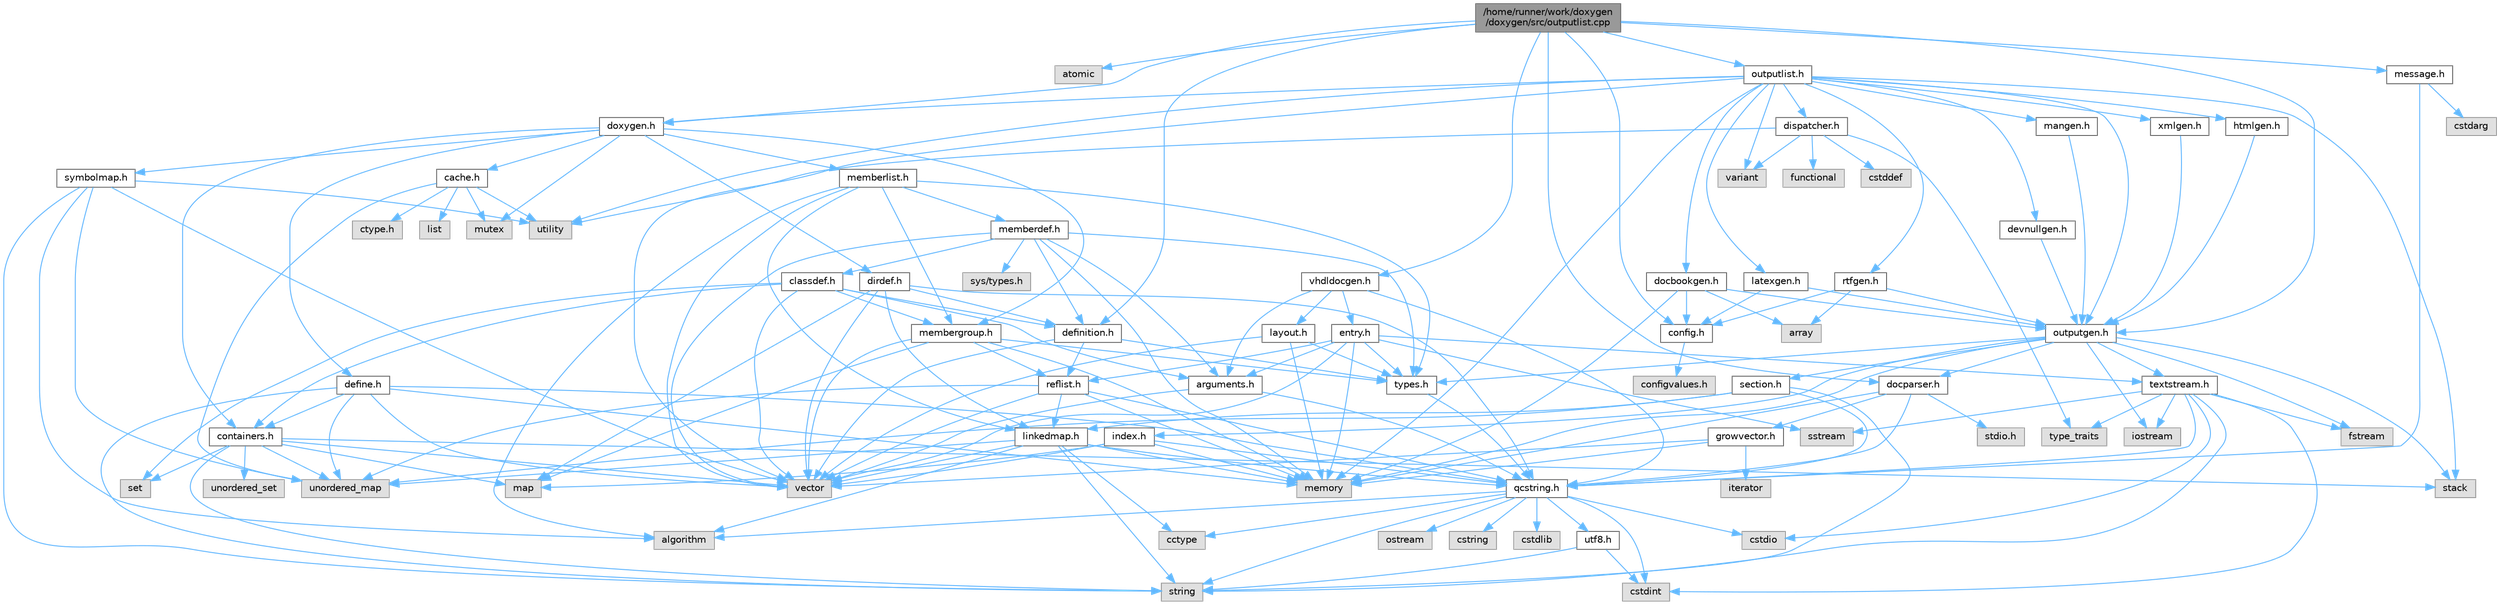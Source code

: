 digraph "/home/runner/work/doxygen/doxygen/src/outputlist.cpp"
{
 // INTERACTIVE_SVG=YES
 // LATEX_PDF_SIZE
  bgcolor="transparent";
  edge [fontname=Helvetica,fontsize=10,labelfontname=Helvetica,labelfontsize=10];
  node [fontname=Helvetica,fontsize=10,shape=box,height=0.2,width=0.4];
  Node1 [id="Node000001",label="/home/runner/work/doxygen\l/doxygen/src/outputlist.cpp",height=0.2,width=0.4,color="gray40", fillcolor="grey60", style="filled", fontcolor="black",tooltip=" "];
  Node1 -> Node2 [id="edge1_Node000001_Node000002",color="steelblue1",style="solid",tooltip=" "];
  Node2 [id="Node000002",label="atomic",height=0.2,width=0.4,color="grey60", fillcolor="#E0E0E0", style="filled",tooltip=" "];
  Node1 -> Node3 [id="edge2_Node000001_Node000003",color="steelblue1",style="solid",tooltip=" "];
  Node3 [id="Node000003",label="outputlist.h",height=0.2,width=0.4,color="grey40", fillcolor="white", style="filled",URL="$d2/db9/outputlist_8h.html",tooltip=" "];
  Node3 -> Node4 [id="edge3_Node000003_Node000004",color="steelblue1",style="solid",tooltip=" "];
  Node4 [id="Node000004",label="utility",height=0.2,width=0.4,color="grey60", fillcolor="#E0E0E0", style="filled",tooltip=" "];
  Node3 -> Node5 [id="edge4_Node000003_Node000005",color="steelblue1",style="solid",tooltip=" "];
  Node5 [id="Node000005",label="vector",height=0.2,width=0.4,color="grey60", fillcolor="#E0E0E0", style="filled",tooltip=" "];
  Node3 -> Node6 [id="edge5_Node000003_Node000006",color="steelblue1",style="solid",tooltip=" "];
  Node6 [id="Node000006",label="memory",height=0.2,width=0.4,color="grey60", fillcolor="#E0E0E0", style="filled",tooltip=" "];
  Node3 -> Node7 [id="edge6_Node000003_Node000007",color="steelblue1",style="solid",tooltip=" "];
  Node7 [id="Node000007",label="variant",height=0.2,width=0.4,color="grey60", fillcolor="#E0E0E0", style="filled",tooltip=" "];
  Node3 -> Node8 [id="edge7_Node000003_Node000008",color="steelblue1",style="solid",tooltip=" "];
  Node8 [id="Node000008",label="stack",height=0.2,width=0.4,color="grey60", fillcolor="#E0E0E0", style="filled",tooltip=" "];
  Node3 -> Node9 [id="edge8_Node000003_Node000009",color="steelblue1",style="solid",tooltip=" "];
  Node9 [id="Node000009",label="outputgen.h",height=0.2,width=0.4,color="grey40", fillcolor="white", style="filled",URL="$df/d06/outputgen_8h.html",tooltip=" "];
  Node9 -> Node6 [id="edge9_Node000009_Node000006",color="steelblue1",style="solid",tooltip=" "];
  Node9 -> Node8 [id="edge10_Node000009_Node000008",color="steelblue1",style="solid",tooltip=" "];
  Node9 -> Node10 [id="edge11_Node000009_Node000010",color="steelblue1",style="solid",tooltip=" "];
  Node10 [id="Node000010",label="iostream",height=0.2,width=0.4,color="grey60", fillcolor="#E0E0E0", style="filled",tooltip=" "];
  Node9 -> Node11 [id="edge12_Node000009_Node000011",color="steelblue1",style="solid",tooltip=" "];
  Node11 [id="Node000011",label="fstream",height=0.2,width=0.4,color="grey60", fillcolor="#E0E0E0", style="filled",tooltip=" "];
  Node9 -> Node12 [id="edge13_Node000009_Node000012",color="steelblue1",style="solid",tooltip=" "];
  Node12 [id="Node000012",label="types.h",height=0.2,width=0.4,color="grey40", fillcolor="white", style="filled",URL="$d9/d49/types_8h.html",tooltip="This file contains a number of basic enums and types."];
  Node12 -> Node13 [id="edge14_Node000012_Node000013",color="steelblue1",style="solid",tooltip=" "];
  Node13 [id="Node000013",label="qcstring.h",height=0.2,width=0.4,color="grey40", fillcolor="white", style="filled",URL="$d7/d5c/qcstring_8h.html",tooltip=" "];
  Node13 -> Node14 [id="edge15_Node000013_Node000014",color="steelblue1",style="solid",tooltip=" "];
  Node14 [id="Node000014",label="string",height=0.2,width=0.4,color="grey60", fillcolor="#E0E0E0", style="filled",tooltip=" "];
  Node13 -> Node15 [id="edge16_Node000013_Node000015",color="steelblue1",style="solid",tooltip=" "];
  Node15 [id="Node000015",label="algorithm",height=0.2,width=0.4,color="grey60", fillcolor="#E0E0E0", style="filled",tooltip=" "];
  Node13 -> Node16 [id="edge17_Node000013_Node000016",color="steelblue1",style="solid",tooltip=" "];
  Node16 [id="Node000016",label="cctype",height=0.2,width=0.4,color="grey60", fillcolor="#E0E0E0", style="filled",tooltip=" "];
  Node13 -> Node17 [id="edge18_Node000013_Node000017",color="steelblue1",style="solid",tooltip=" "];
  Node17 [id="Node000017",label="cstring",height=0.2,width=0.4,color="grey60", fillcolor="#E0E0E0", style="filled",tooltip=" "];
  Node13 -> Node18 [id="edge19_Node000013_Node000018",color="steelblue1",style="solid",tooltip=" "];
  Node18 [id="Node000018",label="cstdio",height=0.2,width=0.4,color="grey60", fillcolor="#E0E0E0", style="filled",tooltip=" "];
  Node13 -> Node19 [id="edge20_Node000013_Node000019",color="steelblue1",style="solid",tooltip=" "];
  Node19 [id="Node000019",label="cstdlib",height=0.2,width=0.4,color="grey60", fillcolor="#E0E0E0", style="filled",tooltip=" "];
  Node13 -> Node20 [id="edge21_Node000013_Node000020",color="steelblue1",style="solid",tooltip=" "];
  Node20 [id="Node000020",label="cstdint",height=0.2,width=0.4,color="grey60", fillcolor="#E0E0E0", style="filled",tooltip=" "];
  Node13 -> Node21 [id="edge22_Node000013_Node000021",color="steelblue1",style="solid",tooltip=" "];
  Node21 [id="Node000021",label="ostream",height=0.2,width=0.4,color="grey60", fillcolor="#E0E0E0", style="filled",tooltip=" "];
  Node13 -> Node22 [id="edge23_Node000013_Node000022",color="steelblue1",style="solid",tooltip=" "];
  Node22 [id="Node000022",label="utf8.h",height=0.2,width=0.4,color="grey40", fillcolor="white", style="filled",URL="$db/d7c/utf8_8h.html",tooltip="Various UTF8 related helper functions."];
  Node22 -> Node20 [id="edge24_Node000022_Node000020",color="steelblue1",style="solid",tooltip=" "];
  Node22 -> Node14 [id="edge25_Node000022_Node000014",color="steelblue1",style="solid",tooltip=" "];
  Node9 -> Node23 [id="edge26_Node000009_Node000023",color="steelblue1",style="solid",tooltip=" "];
  Node23 [id="Node000023",label="index.h",height=0.2,width=0.4,color="grey40", fillcolor="white", style="filled",URL="$d1/db5/index_8h.html",tooltip=" "];
  Node23 -> Node6 [id="edge27_Node000023_Node000006",color="steelblue1",style="solid",tooltip=" "];
  Node23 -> Node5 [id="edge28_Node000023_Node000005",color="steelblue1",style="solid",tooltip=" "];
  Node23 -> Node24 [id="edge29_Node000023_Node000024",color="steelblue1",style="solid",tooltip=" "];
  Node24 [id="Node000024",label="map",height=0.2,width=0.4,color="grey60", fillcolor="#E0E0E0", style="filled",tooltip=" "];
  Node23 -> Node13 [id="edge30_Node000023_Node000013",color="steelblue1",style="solid",tooltip=" "];
  Node9 -> Node25 [id="edge31_Node000009_Node000025",color="steelblue1",style="solid",tooltip=" "];
  Node25 [id="Node000025",label="section.h",height=0.2,width=0.4,color="grey40", fillcolor="white", style="filled",URL="$d1/d2a/section_8h.html",tooltip=" "];
  Node25 -> Node14 [id="edge32_Node000025_Node000014",color="steelblue1",style="solid",tooltip=" "];
  Node25 -> Node26 [id="edge33_Node000025_Node000026",color="steelblue1",style="solid",tooltip=" "];
  Node26 [id="Node000026",label="unordered_map",height=0.2,width=0.4,color="grey60", fillcolor="#E0E0E0", style="filled",tooltip=" "];
  Node25 -> Node13 [id="edge34_Node000025_Node000013",color="steelblue1",style="solid",tooltip=" "];
  Node25 -> Node27 [id="edge35_Node000025_Node000027",color="steelblue1",style="solid",tooltip=" "];
  Node27 [id="Node000027",label="linkedmap.h",height=0.2,width=0.4,color="grey40", fillcolor="white", style="filled",URL="$da/de1/linkedmap_8h.html",tooltip=" "];
  Node27 -> Node26 [id="edge36_Node000027_Node000026",color="steelblue1",style="solid",tooltip=" "];
  Node27 -> Node5 [id="edge37_Node000027_Node000005",color="steelblue1",style="solid",tooltip=" "];
  Node27 -> Node6 [id="edge38_Node000027_Node000006",color="steelblue1",style="solid",tooltip=" "];
  Node27 -> Node14 [id="edge39_Node000027_Node000014",color="steelblue1",style="solid",tooltip=" "];
  Node27 -> Node15 [id="edge40_Node000027_Node000015",color="steelblue1",style="solid",tooltip=" "];
  Node27 -> Node16 [id="edge41_Node000027_Node000016",color="steelblue1",style="solid",tooltip=" "];
  Node27 -> Node13 [id="edge42_Node000027_Node000013",color="steelblue1",style="solid",tooltip=" "];
  Node9 -> Node28 [id="edge43_Node000009_Node000028",color="steelblue1",style="solid",tooltip=" "];
  Node28 [id="Node000028",label="textstream.h",height=0.2,width=0.4,color="grey40", fillcolor="white", style="filled",URL="$d4/d7d/textstream_8h.html",tooltip=" "];
  Node28 -> Node14 [id="edge44_Node000028_Node000014",color="steelblue1",style="solid",tooltip=" "];
  Node28 -> Node10 [id="edge45_Node000028_Node000010",color="steelblue1",style="solid",tooltip=" "];
  Node28 -> Node29 [id="edge46_Node000028_Node000029",color="steelblue1",style="solid",tooltip=" "];
  Node29 [id="Node000029",label="sstream",height=0.2,width=0.4,color="grey60", fillcolor="#E0E0E0", style="filled",tooltip=" "];
  Node28 -> Node20 [id="edge47_Node000028_Node000020",color="steelblue1",style="solid",tooltip=" "];
  Node28 -> Node18 [id="edge48_Node000028_Node000018",color="steelblue1",style="solid",tooltip=" "];
  Node28 -> Node11 [id="edge49_Node000028_Node000011",color="steelblue1",style="solid",tooltip=" "];
  Node28 -> Node30 [id="edge50_Node000028_Node000030",color="steelblue1",style="solid",tooltip=" "];
  Node30 [id="Node000030",label="type_traits",height=0.2,width=0.4,color="grey60", fillcolor="#E0E0E0", style="filled",tooltip=" "];
  Node28 -> Node13 [id="edge51_Node000028_Node000013",color="steelblue1",style="solid",tooltip=" "];
  Node9 -> Node31 [id="edge52_Node000009_Node000031",color="steelblue1",style="solid",tooltip=" "];
  Node31 [id="Node000031",label="docparser.h",height=0.2,width=0.4,color="grey40", fillcolor="white", style="filled",URL="$de/d9c/docparser_8h.html",tooltip=" "];
  Node31 -> Node32 [id="edge53_Node000031_Node000032",color="steelblue1",style="solid",tooltip=" "];
  Node32 [id="Node000032",label="stdio.h",height=0.2,width=0.4,color="grey60", fillcolor="#E0E0E0", style="filled",tooltip=" "];
  Node31 -> Node6 [id="edge54_Node000031_Node000006",color="steelblue1",style="solid",tooltip=" "];
  Node31 -> Node13 [id="edge55_Node000031_Node000013",color="steelblue1",style="solid",tooltip=" "];
  Node31 -> Node33 [id="edge56_Node000031_Node000033",color="steelblue1",style="solid",tooltip=" "];
  Node33 [id="Node000033",label="growvector.h",height=0.2,width=0.4,color="grey40", fillcolor="white", style="filled",URL="$d7/d50/growvector_8h.html",tooltip=" "];
  Node33 -> Node5 [id="edge57_Node000033_Node000005",color="steelblue1",style="solid",tooltip=" "];
  Node33 -> Node6 [id="edge58_Node000033_Node000006",color="steelblue1",style="solid",tooltip=" "];
  Node33 -> Node34 [id="edge59_Node000033_Node000034",color="steelblue1",style="solid",tooltip=" "];
  Node34 [id="Node000034",label="iterator",height=0.2,width=0.4,color="grey60", fillcolor="#E0E0E0", style="filled",tooltip=" "];
  Node3 -> Node35 [id="edge60_Node000003_Node000035",color="steelblue1",style="solid",tooltip=" "];
  Node35 [id="Node000035",label="doxygen.h",height=0.2,width=0.4,color="grey40", fillcolor="white", style="filled",URL="$d1/da1/doxygen_8h.html",tooltip=" "];
  Node35 -> Node36 [id="edge61_Node000035_Node000036",color="steelblue1",style="solid",tooltip=" "];
  Node36 [id="Node000036",label="mutex",height=0.2,width=0.4,color="grey60", fillcolor="#E0E0E0", style="filled",tooltip=" "];
  Node35 -> Node37 [id="edge62_Node000035_Node000037",color="steelblue1",style="solid",tooltip=" "];
  Node37 [id="Node000037",label="containers.h",height=0.2,width=0.4,color="grey40", fillcolor="white", style="filled",URL="$d5/d75/containers_8h.html",tooltip=" "];
  Node37 -> Node5 [id="edge63_Node000037_Node000005",color="steelblue1",style="solid",tooltip=" "];
  Node37 -> Node14 [id="edge64_Node000037_Node000014",color="steelblue1",style="solid",tooltip=" "];
  Node37 -> Node38 [id="edge65_Node000037_Node000038",color="steelblue1",style="solid",tooltip=" "];
  Node38 [id="Node000038",label="set",height=0.2,width=0.4,color="grey60", fillcolor="#E0E0E0", style="filled",tooltip=" "];
  Node37 -> Node24 [id="edge66_Node000037_Node000024",color="steelblue1",style="solid",tooltip=" "];
  Node37 -> Node39 [id="edge67_Node000037_Node000039",color="steelblue1",style="solid",tooltip=" "];
  Node39 [id="Node000039",label="unordered_set",height=0.2,width=0.4,color="grey60", fillcolor="#E0E0E0", style="filled",tooltip=" "];
  Node37 -> Node26 [id="edge68_Node000037_Node000026",color="steelblue1",style="solid",tooltip=" "];
  Node37 -> Node8 [id="edge69_Node000037_Node000008",color="steelblue1",style="solid",tooltip=" "];
  Node35 -> Node40 [id="edge70_Node000035_Node000040",color="steelblue1",style="solid",tooltip=" "];
  Node40 [id="Node000040",label="membergroup.h",height=0.2,width=0.4,color="grey40", fillcolor="white", style="filled",URL="$d9/d11/membergroup_8h.html",tooltip=" "];
  Node40 -> Node5 [id="edge71_Node000040_Node000005",color="steelblue1",style="solid",tooltip=" "];
  Node40 -> Node24 [id="edge72_Node000040_Node000024",color="steelblue1",style="solid",tooltip=" "];
  Node40 -> Node6 [id="edge73_Node000040_Node000006",color="steelblue1",style="solid",tooltip=" "];
  Node40 -> Node12 [id="edge74_Node000040_Node000012",color="steelblue1",style="solid",tooltip=" "];
  Node40 -> Node41 [id="edge75_Node000040_Node000041",color="steelblue1",style="solid",tooltip=" "];
  Node41 [id="Node000041",label="reflist.h",height=0.2,width=0.4,color="grey40", fillcolor="white", style="filled",URL="$d1/d02/reflist_8h.html",tooltip=" "];
  Node41 -> Node5 [id="edge76_Node000041_Node000005",color="steelblue1",style="solid",tooltip=" "];
  Node41 -> Node26 [id="edge77_Node000041_Node000026",color="steelblue1",style="solid",tooltip=" "];
  Node41 -> Node6 [id="edge78_Node000041_Node000006",color="steelblue1",style="solid",tooltip=" "];
  Node41 -> Node13 [id="edge79_Node000041_Node000013",color="steelblue1",style="solid",tooltip=" "];
  Node41 -> Node27 [id="edge80_Node000041_Node000027",color="steelblue1",style="solid",tooltip=" "];
  Node35 -> Node42 [id="edge81_Node000035_Node000042",color="steelblue1",style="solid",tooltip=" "];
  Node42 [id="Node000042",label="dirdef.h",height=0.2,width=0.4,color="grey40", fillcolor="white", style="filled",URL="$d6/d15/dirdef_8h.html",tooltip=" "];
  Node42 -> Node5 [id="edge82_Node000042_Node000005",color="steelblue1",style="solid",tooltip=" "];
  Node42 -> Node24 [id="edge83_Node000042_Node000024",color="steelblue1",style="solid",tooltip=" "];
  Node42 -> Node13 [id="edge84_Node000042_Node000013",color="steelblue1",style="solid",tooltip=" "];
  Node42 -> Node27 [id="edge85_Node000042_Node000027",color="steelblue1",style="solid",tooltip=" "];
  Node42 -> Node43 [id="edge86_Node000042_Node000043",color="steelblue1",style="solid",tooltip=" "];
  Node43 [id="Node000043",label="definition.h",height=0.2,width=0.4,color="grey40", fillcolor="white", style="filled",URL="$df/da1/definition_8h.html",tooltip=" "];
  Node43 -> Node5 [id="edge87_Node000043_Node000005",color="steelblue1",style="solid",tooltip=" "];
  Node43 -> Node12 [id="edge88_Node000043_Node000012",color="steelblue1",style="solid",tooltip=" "];
  Node43 -> Node41 [id="edge89_Node000043_Node000041",color="steelblue1",style="solid",tooltip=" "];
  Node35 -> Node44 [id="edge90_Node000035_Node000044",color="steelblue1",style="solid",tooltip=" "];
  Node44 [id="Node000044",label="memberlist.h",height=0.2,width=0.4,color="grey40", fillcolor="white", style="filled",URL="$dd/d78/memberlist_8h.html",tooltip=" "];
  Node44 -> Node5 [id="edge91_Node000044_Node000005",color="steelblue1",style="solid",tooltip=" "];
  Node44 -> Node15 [id="edge92_Node000044_Node000015",color="steelblue1",style="solid",tooltip=" "];
  Node44 -> Node45 [id="edge93_Node000044_Node000045",color="steelblue1",style="solid",tooltip=" "];
  Node45 [id="Node000045",label="memberdef.h",height=0.2,width=0.4,color="grey40", fillcolor="white", style="filled",URL="$d4/d46/memberdef_8h.html",tooltip=" "];
  Node45 -> Node5 [id="edge94_Node000045_Node000005",color="steelblue1",style="solid",tooltip=" "];
  Node45 -> Node6 [id="edge95_Node000045_Node000006",color="steelblue1",style="solid",tooltip=" "];
  Node45 -> Node46 [id="edge96_Node000045_Node000046",color="steelblue1",style="solid",tooltip=" "];
  Node46 [id="Node000046",label="sys/types.h",height=0.2,width=0.4,color="grey60", fillcolor="#E0E0E0", style="filled",tooltip=" "];
  Node45 -> Node12 [id="edge97_Node000045_Node000012",color="steelblue1",style="solid",tooltip=" "];
  Node45 -> Node43 [id="edge98_Node000045_Node000043",color="steelblue1",style="solid",tooltip=" "];
  Node45 -> Node47 [id="edge99_Node000045_Node000047",color="steelblue1",style="solid",tooltip=" "];
  Node47 [id="Node000047",label="arguments.h",height=0.2,width=0.4,color="grey40", fillcolor="white", style="filled",URL="$df/d9b/arguments_8h.html",tooltip=" "];
  Node47 -> Node5 [id="edge100_Node000047_Node000005",color="steelblue1",style="solid",tooltip=" "];
  Node47 -> Node13 [id="edge101_Node000047_Node000013",color="steelblue1",style="solid",tooltip=" "];
  Node45 -> Node48 [id="edge102_Node000045_Node000048",color="steelblue1",style="solid",tooltip=" "];
  Node48 [id="Node000048",label="classdef.h",height=0.2,width=0.4,color="grey40", fillcolor="white", style="filled",URL="$d1/da6/classdef_8h.html",tooltip=" "];
  Node48 -> Node5 [id="edge103_Node000048_Node000005",color="steelblue1",style="solid",tooltip=" "];
  Node48 -> Node38 [id="edge104_Node000048_Node000038",color="steelblue1",style="solid",tooltip=" "];
  Node48 -> Node37 [id="edge105_Node000048_Node000037",color="steelblue1",style="solid",tooltip=" "];
  Node48 -> Node43 [id="edge106_Node000048_Node000043",color="steelblue1",style="solid",tooltip=" "];
  Node48 -> Node47 [id="edge107_Node000048_Node000047",color="steelblue1",style="solid",tooltip=" "];
  Node48 -> Node40 [id="edge108_Node000048_Node000040",color="steelblue1",style="solid",tooltip=" "];
  Node44 -> Node27 [id="edge109_Node000044_Node000027",color="steelblue1",style="solid",tooltip=" "];
  Node44 -> Node12 [id="edge110_Node000044_Node000012",color="steelblue1",style="solid",tooltip=" "];
  Node44 -> Node40 [id="edge111_Node000044_Node000040",color="steelblue1",style="solid",tooltip=" "];
  Node35 -> Node49 [id="edge112_Node000035_Node000049",color="steelblue1",style="solid",tooltip=" "];
  Node49 [id="Node000049",label="define.h",height=0.2,width=0.4,color="grey40", fillcolor="white", style="filled",URL="$df/d67/define_8h.html",tooltip=" "];
  Node49 -> Node5 [id="edge113_Node000049_Node000005",color="steelblue1",style="solid",tooltip=" "];
  Node49 -> Node6 [id="edge114_Node000049_Node000006",color="steelblue1",style="solid",tooltip=" "];
  Node49 -> Node14 [id="edge115_Node000049_Node000014",color="steelblue1",style="solid",tooltip=" "];
  Node49 -> Node26 [id="edge116_Node000049_Node000026",color="steelblue1",style="solid",tooltip=" "];
  Node49 -> Node13 [id="edge117_Node000049_Node000013",color="steelblue1",style="solid",tooltip=" "];
  Node49 -> Node37 [id="edge118_Node000049_Node000037",color="steelblue1",style="solid",tooltip=" "];
  Node35 -> Node50 [id="edge119_Node000035_Node000050",color="steelblue1",style="solid",tooltip=" "];
  Node50 [id="Node000050",label="cache.h",height=0.2,width=0.4,color="grey40", fillcolor="white", style="filled",URL="$d3/d26/cache_8h.html",tooltip=" "];
  Node50 -> Node51 [id="edge120_Node000050_Node000051",color="steelblue1",style="solid",tooltip=" "];
  Node51 [id="Node000051",label="list",height=0.2,width=0.4,color="grey60", fillcolor="#E0E0E0", style="filled",tooltip=" "];
  Node50 -> Node26 [id="edge121_Node000050_Node000026",color="steelblue1",style="solid",tooltip=" "];
  Node50 -> Node36 [id="edge122_Node000050_Node000036",color="steelblue1",style="solid",tooltip=" "];
  Node50 -> Node4 [id="edge123_Node000050_Node000004",color="steelblue1",style="solid",tooltip=" "];
  Node50 -> Node52 [id="edge124_Node000050_Node000052",color="steelblue1",style="solid",tooltip=" "];
  Node52 [id="Node000052",label="ctype.h",height=0.2,width=0.4,color="grey60", fillcolor="#E0E0E0", style="filled",tooltip=" "];
  Node35 -> Node53 [id="edge125_Node000035_Node000053",color="steelblue1",style="solid",tooltip=" "];
  Node53 [id="Node000053",label="symbolmap.h",height=0.2,width=0.4,color="grey40", fillcolor="white", style="filled",URL="$d7/ddd/symbolmap_8h.html",tooltip=" "];
  Node53 -> Node15 [id="edge126_Node000053_Node000015",color="steelblue1",style="solid",tooltip=" "];
  Node53 -> Node26 [id="edge127_Node000053_Node000026",color="steelblue1",style="solid",tooltip=" "];
  Node53 -> Node5 [id="edge128_Node000053_Node000005",color="steelblue1",style="solid",tooltip=" "];
  Node53 -> Node14 [id="edge129_Node000053_Node000014",color="steelblue1",style="solid",tooltip=" "];
  Node53 -> Node4 [id="edge130_Node000053_Node000004",color="steelblue1",style="solid",tooltip=" "];
  Node3 -> Node54 [id="edge131_Node000003_Node000054",color="steelblue1",style="solid",tooltip=" "];
  Node54 [id="Node000054",label="dispatcher.h",height=0.2,width=0.4,color="grey40", fillcolor="white", style="filled",URL="$da/d73/dispatcher_8h.html",tooltip=" "];
  Node54 -> Node55 [id="edge132_Node000054_Node000055",color="steelblue1",style="solid",tooltip=" "];
  Node55 [id="Node000055",label="cstddef",height=0.2,width=0.4,color="grey60", fillcolor="#E0E0E0", style="filled",tooltip=" "];
  Node54 -> Node4 [id="edge133_Node000054_Node000004",color="steelblue1",style="solid",tooltip=" "];
  Node54 -> Node56 [id="edge134_Node000054_Node000056",color="steelblue1",style="solid",tooltip=" "];
  Node56 [id="Node000056",label="functional",height=0.2,width=0.4,color="grey60", fillcolor="#E0E0E0", style="filled",tooltip=" "];
  Node54 -> Node7 [id="edge135_Node000054_Node000007",color="steelblue1",style="solid",tooltip=" "];
  Node54 -> Node30 [id="edge136_Node000054_Node000030",color="steelblue1",style="solid",tooltip=" "];
  Node3 -> Node57 [id="edge137_Node000003_Node000057",color="steelblue1",style="solid",tooltip=" "];
  Node57 [id="Node000057",label="htmlgen.h",height=0.2,width=0.4,color="grey40", fillcolor="white", style="filled",URL="$d8/d56/htmlgen_8h.html",tooltip=" "];
  Node57 -> Node9 [id="edge138_Node000057_Node000009",color="steelblue1",style="solid",tooltip=" "];
  Node3 -> Node58 [id="edge139_Node000003_Node000058",color="steelblue1",style="solid",tooltip=" "];
  Node58 [id="Node000058",label="latexgen.h",height=0.2,width=0.4,color="grey40", fillcolor="white", style="filled",URL="$d6/d9c/latexgen_8h.html",tooltip=" "];
  Node58 -> Node59 [id="edge140_Node000058_Node000059",color="steelblue1",style="solid",tooltip=" "];
  Node59 [id="Node000059",label="config.h",height=0.2,width=0.4,color="grey40", fillcolor="white", style="filled",URL="$db/d16/config_8h.html",tooltip=" "];
  Node59 -> Node60 [id="edge141_Node000059_Node000060",color="steelblue1",style="solid",tooltip=" "];
  Node60 [id="Node000060",label="configvalues.h",height=0.2,width=0.4,color="grey60", fillcolor="#E0E0E0", style="filled",tooltip=" "];
  Node58 -> Node9 [id="edge142_Node000058_Node000009",color="steelblue1",style="solid",tooltip=" "];
  Node3 -> Node61 [id="edge143_Node000003_Node000061",color="steelblue1",style="solid",tooltip=" "];
  Node61 [id="Node000061",label="rtfgen.h",height=0.2,width=0.4,color="grey40", fillcolor="white", style="filled",URL="$d4/daa/rtfgen_8h.html",tooltip=" "];
  Node61 -> Node62 [id="edge144_Node000061_Node000062",color="steelblue1",style="solid",tooltip=" "];
  Node62 [id="Node000062",label="array",height=0.2,width=0.4,color="grey60", fillcolor="#E0E0E0", style="filled",tooltip=" "];
  Node61 -> Node59 [id="edge145_Node000061_Node000059",color="steelblue1",style="solid",tooltip=" "];
  Node61 -> Node9 [id="edge146_Node000061_Node000009",color="steelblue1",style="solid",tooltip=" "];
  Node3 -> Node63 [id="edge147_Node000003_Node000063",color="steelblue1",style="solid",tooltip=" "];
  Node63 [id="Node000063",label="mangen.h",height=0.2,width=0.4,color="grey40", fillcolor="white", style="filled",URL="$da/dc0/mangen_8h.html",tooltip=" "];
  Node63 -> Node9 [id="edge148_Node000063_Node000009",color="steelblue1",style="solid",tooltip=" "];
  Node3 -> Node64 [id="edge149_Node000003_Node000064",color="steelblue1",style="solid",tooltip=" "];
  Node64 [id="Node000064",label="docbookgen.h",height=0.2,width=0.4,color="grey40", fillcolor="white", style="filled",URL="$de/dea/docbookgen_8h.html",tooltip=" "];
  Node64 -> Node6 [id="edge150_Node000064_Node000006",color="steelblue1",style="solid",tooltip=" "];
  Node64 -> Node62 [id="edge151_Node000064_Node000062",color="steelblue1",style="solid",tooltip=" "];
  Node64 -> Node59 [id="edge152_Node000064_Node000059",color="steelblue1",style="solid",tooltip=" "];
  Node64 -> Node9 [id="edge153_Node000064_Node000009",color="steelblue1",style="solid",tooltip=" "];
  Node3 -> Node65 [id="edge154_Node000003_Node000065",color="steelblue1",style="solid",tooltip=" "];
  Node65 [id="Node000065",label="xmlgen.h",height=0.2,width=0.4,color="grey40", fillcolor="white", style="filled",URL="$d9/d67/xmlgen_8h.html",tooltip=" "];
  Node65 -> Node9 [id="edge155_Node000065_Node000009",color="steelblue1",style="solid",tooltip=" "];
  Node3 -> Node66 [id="edge156_Node000003_Node000066",color="steelblue1",style="solid",tooltip=" "];
  Node66 [id="Node000066",label="devnullgen.h",height=0.2,width=0.4,color="grey40", fillcolor="white", style="filled",URL="$d8/de5/devnullgen_8h.html",tooltip=" "];
  Node66 -> Node9 [id="edge157_Node000066_Node000009",color="steelblue1",style="solid",tooltip=" "];
  Node1 -> Node9 [id="edge158_Node000001_Node000009",color="steelblue1",style="solid",tooltip=" "];
  Node1 -> Node59 [id="edge159_Node000001_Node000059",color="steelblue1",style="solid",tooltip=" "];
  Node1 -> Node67 [id="edge160_Node000001_Node000067",color="steelblue1",style="solid",tooltip=" "];
  Node67 [id="Node000067",label="message.h",height=0.2,width=0.4,color="grey40", fillcolor="white", style="filled",URL="$d2/d0d/message_8h.html",tooltip=" "];
  Node67 -> Node68 [id="edge161_Node000067_Node000068",color="steelblue1",style="solid",tooltip=" "];
  Node68 [id="Node000068",label="cstdarg",height=0.2,width=0.4,color="grey60", fillcolor="#E0E0E0", style="filled",tooltip=" "];
  Node67 -> Node13 [id="edge162_Node000067_Node000013",color="steelblue1",style="solid",tooltip=" "];
  Node1 -> Node43 [id="edge163_Node000001_Node000043",color="steelblue1",style="solid",tooltip=" "];
  Node1 -> Node31 [id="edge164_Node000001_Node000031",color="steelblue1",style="solid",tooltip=" "];
  Node1 -> Node69 [id="edge165_Node000001_Node000069",color="steelblue1",style="solid",tooltip=" "];
  Node69 [id="Node000069",label="vhdldocgen.h",height=0.2,width=0.4,color="grey40", fillcolor="white", style="filled",URL="$dd/dec/vhdldocgen_8h.html",tooltip=" "];
  Node69 -> Node13 [id="edge166_Node000069_Node000013",color="steelblue1",style="solid",tooltip=" "];
  Node69 -> Node70 [id="edge167_Node000069_Node000070",color="steelblue1",style="solid",tooltip=" "];
  Node70 [id="Node000070",label="layout.h",height=0.2,width=0.4,color="grey40", fillcolor="white", style="filled",URL="$db/d51/layout_8h.html",tooltip=" "];
  Node70 -> Node6 [id="edge168_Node000070_Node000006",color="steelblue1",style="solid",tooltip=" "];
  Node70 -> Node5 [id="edge169_Node000070_Node000005",color="steelblue1",style="solid",tooltip=" "];
  Node70 -> Node12 [id="edge170_Node000070_Node000012",color="steelblue1",style="solid",tooltip=" "];
  Node69 -> Node47 [id="edge171_Node000069_Node000047",color="steelblue1",style="solid",tooltip=" "];
  Node69 -> Node71 [id="edge172_Node000069_Node000071",color="steelblue1",style="solid",tooltip=" "];
  Node71 [id="Node000071",label="entry.h",height=0.2,width=0.4,color="grey40", fillcolor="white", style="filled",URL="$d1/dc6/entry_8h.html",tooltip=" "];
  Node71 -> Node5 [id="edge173_Node000071_Node000005",color="steelblue1",style="solid",tooltip=" "];
  Node71 -> Node6 [id="edge174_Node000071_Node000006",color="steelblue1",style="solid",tooltip=" "];
  Node71 -> Node29 [id="edge175_Node000071_Node000029",color="steelblue1",style="solid",tooltip=" "];
  Node71 -> Node12 [id="edge176_Node000071_Node000012",color="steelblue1",style="solid",tooltip=" "];
  Node71 -> Node47 [id="edge177_Node000071_Node000047",color="steelblue1",style="solid",tooltip=" "];
  Node71 -> Node41 [id="edge178_Node000071_Node000041",color="steelblue1",style="solid",tooltip=" "];
  Node71 -> Node28 [id="edge179_Node000071_Node000028",color="steelblue1",style="solid",tooltip=" "];
  Node1 -> Node35 [id="edge180_Node000001_Node000035",color="steelblue1",style="solid",tooltip=" "];
}
